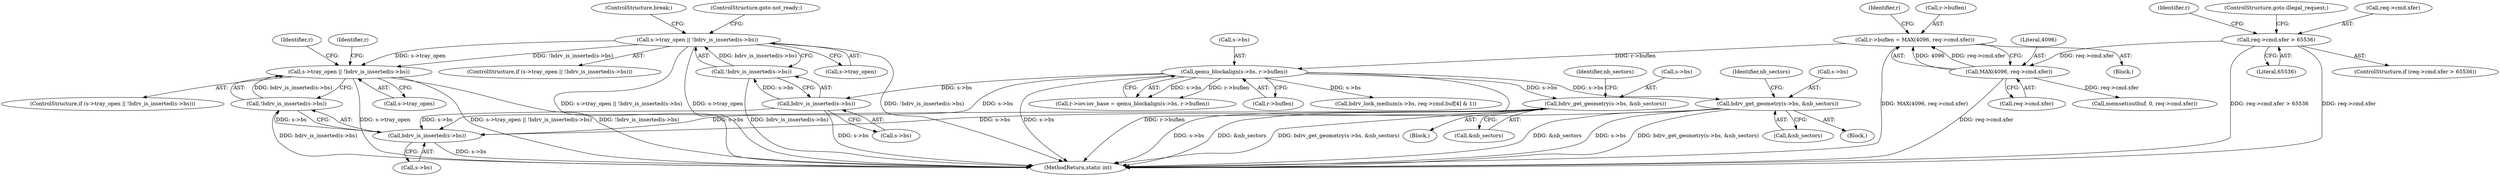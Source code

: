 digraph "0_qemu_7285477ab11831b1cf56e45878a89170dd06d9b9@API" {
"1000641" [label="(Call,s->tray_open || !bdrv_is_inserted(s->bs))"];
"1000197" [label="(Call,s->tray_open || !bdrv_is_inserted(s->bs))"];
"1000201" [label="(Call,!bdrv_is_inserted(s->bs))"];
"1000202" [label="(Call,bdrv_is_inserted(s->bs))"];
"1000172" [label="(Call,qemu_blockalign(s->bs, r->buflen))"];
"1000155" [label="(Call,r->buflen = MAX(4096, req->cmd.xfer))"];
"1000159" [label="(Call,MAX(4096, req->cmd.xfer))"];
"1000146" [label="(Call,req->cmd.xfer > 65536)"];
"1000645" [label="(Call,!bdrv_is_inserted(s->bs))"];
"1000646" [label="(Call,bdrv_is_inserted(s->bs))"];
"1000341" [label="(Call,bdrv_get_geometry(s->bs, &nb_sectors))"];
"1000470" [label="(Call,bdrv_get_geometry(s->bs, &nb_sectors))"];
"1000173" [label="(Call,s->bs)"];
"1000161" [label="(Call,req->cmd.xfer)"];
"1000194" [label="(Block,)"];
"1000646" [label="(Call,bdrv_is_inserted(s->bs))"];
"1000156" [label="(Call,r->buflen)"];
"1000682" [label="(MethodReturn,static int)"];
"1000645" [label="(Call,!bdrv_is_inserted(s->bs))"];
"1000641" [label="(Call,s->tray_open || !bdrv_is_inserted(s->bs))"];
"1000203" [label="(Call,s->bs)"];
"1000342" [label="(Call,s->bs)"];
"1000155" [label="(Call,r->buflen = MAX(4096, req->cmd.xfer))"];
"1000166" [label="(Call,r->iov.iov_base = qemu_blockalign(s->bs, r->buflen))"];
"1000642" [label="(Call,s->tray_open)"];
"1000152" [label="(Literal,65536)"];
"1000640" [label="(ControlStructure,if (s->tray_open || !bdrv_is_inserted(s->bs)))"];
"1000459" [label="(Block,)"];
"1000159" [label="(Call,MAX(4096, req->cmd.xfer))"];
"1000198" [label="(Call,s->tray_open)"];
"1000647" [label="(Call,s->bs)"];
"1000145" [label="(ControlStructure,if (req->cmd.xfer > 65536))"];
"1000157" [label="(Identifier,r)"];
"1000197" [label="(Call,s->tray_open || !bdrv_is_inserted(s->bs))"];
"1000341" [label="(Call,bdrv_get_geometry(s->bs, &nb_sectors))"];
"1000144" [label="(Block,)"];
"1000345" [label="(Call,&nb_sectors)"];
"1000201" [label="(Call,!bdrv_is_inserted(s->bs))"];
"1000176" [label="(Call,r->buflen)"];
"1000478" [label="(Identifier,nb_sectors)"];
"1000658" [label="(Identifier,r)"];
"1000146" [label="(Call,req->cmd.xfer > 65536)"];
"1000206" [label="(ControlStructure,goto not_ready;)"];
"1000196" [label="(ControlStructure,if (s->tray_open || !bdrv_is_inserted(s->bs)))"];
"1000349" [label="(Identifier,nb_sectors)"];
"1000154" [label="(ControlStructure,goto illegal_request;)"];
"1000470" [label="(Call,bdrv_get_geometry(s->bs, &nb_sectors))"];
"1000172" [label="(Call,qemu_blockalign(s->bs, r->buflen))"];
"1000160" [label="(Literal,4096)"];
"1000462" [label="(Call,memset(outbuf, 0, req->cmd.xfer))"];
"1000322" [label="(Call,bdrv_lock_medium(s->bs, req->cmd.buf[4] & 1))"];
"1000202" [label="(Call,bdrv_is_inserted(s->bs))"];
"1000147" [label="(Call,req->cmd.xfer)"];
"1000474" [label="(Call,&nb_sectors)"];
"1000471" [label="(Call,s->bs)"];
"1000652" [label="(Identifier,r)"];
"1000207" [label="(ControlStructure,break;)"];
"1000169" [label="(Identifier,r)"];
"1000641" -> "1000640"  [label="AST: "];
"1000641" -> "1000642"  [label="CFG: "];
"1000641" -> "1000645"  [label="CFG: "];
"1000642" -> "1000641"  [label="AST: "];
"1000645" -> "1000641"  [label="AST: "];
"1000652" -> "1000641"  [label="CFG: "];
"1000658" -> "1000641"  [label="CFG: "];
"1000641" -> "1000682"  [label="DDG: s->tray_open || !bdrv_is_inserted(s->bs)"];
"1000641" -> "1000682"  [label="DDG: !bdrv_is_inserted(s->bs)"];
"1000641" -> "1000682"  [label="DDG: s->tray_open"];
"1000197" -> "1000641"  [label="DDG: s->tray_open"];
"1000197" -> "1000641"  [label="DDG: !bdrv_is_inserted(s->bs)"];
"1000645" -> "1000641"  [label="DDG: bdrv_is_inserted(s->bs)"];
"1000197" -> "1000196"  [label="AST: "];
"1000197" -> "1000198"  [label="CFG: "];
"1000197" -> "1000201"  [label="CFG: "];
"1000198" -> "1000197"  [label="AST: "];
"1000201" -> "1000197"  [label="AST: "];
"1000206" -> "1000197"  [label="CFG: "];
"1000207" -> "1000197"  [label="CFG: "];
"1000197" -> "1000682"  [label="DDG: !bdrv_is_inserted(s->bs)"];
"1000197" -> "1000682"  [label="DDG: s->tray_open || !bdrv_is_inserted(s->bs)"];
"1000197" -> "1000682"  [label="DDG: s->tray_open"];
"1000201" -> "1000197"  [label="DDG: bdrv_is_inserted(s->bs)"];
"1000201" -> "1000202"  [label="CFG: "];
"1000202" -> "1000201"  [label="AST: "];
"1000201" -> "1000682"  [label="DDG: bdrv_is_inserted(s->bs)"];
"1000202" -> "1000201"  [label="DDG: s->bs"];
"1000202" -> "1000203"  [label="CFG: "];
"1000203" -> "1000202"  [label="AST: "];
"1000202" -> "1000682"  [label="DDG: s->bs"];
"1000172" -> "1000202"  [label="DDG: s->bs"];
"1000202" -> "1000646"  [label="DDG: s->bs"];
"1000172" -> "1000166"  [label="AST: "];
"1000172" -> "1000176"  [label="CFG: "];
"1000173" -> "1000172"  [label="AST: "];
"1000176" -> "1000172"  [label="AST: "];
"1000166" -> "1000172"  [label="CFG: "];
"1000172" -> "1000682"  [label="DDG: r->buflen"];
"1000172" -> "1000682"  [label="DDG: s->bs"];
"1000172" -> "1000166"  [label="DDG: s->bs"];
"1000172" -> "1000166"  [label="DDG: r->buflen"];
"1000155" -> "1000172"  [label="DDG: r->buflen"];
"1000172" -> "1000322"  [label="DDG: s->bs"];
"1000172" -> "1000341"  [label="DDG: s->bs"];
"1000172" -> "1000470"  [label="DDG: s->bs"];
"1000172" -> "1000646"  [label="DDG: s->bs"];
"1000155" -> "1000144"  [label="AST: "];
"1000155" -> "1000159"  [label="CFG: "];
"1000156" -> "1000155"  [label="AST: "];
"1000159" -> "1000155"  [label="AST: "];
"1000169" -> "1000155"  [label="CFG: "];
"1000155" -> "1000682"  [label="DDG: MAX(4096, req->cmd.xfer)"];
"1000159" -> "1000155"  [label="DDG: 4096"];
"1000159" -> "1000155"  [label="DDG: req->cmd.xfer"];
"1000159" -> "1000161"  [label="CFG: "];
"1000160" -> "1000159"  [label="AST: "];
"1000161" -> "1000159"  [label="AST: "];
"1000159" -> "1000682"  [label="DDG: req->cmd.xfer"];
"1000146" -> "1000159"  [label="DDG: req->cmd.xfer"];
"1000159" -> "1000462"  [label="DDG: req->cmd.xfer"];
"1000146" -> "1000145"  [label="AST: "];
"1000146" -> "1000152"  [label="CFG: "];
"1000147" -> "1000146"  [label="AST: "];
"1000152" -> "1000146"  [label="AST: "];
"1000154" -> "1000146"  [label="CFG: "];
"1000157" -> "1000146"  [label="CFG: "];
"1000146" -> "1000682"  [label="DDG: req->cmd.xfer > 65536"];
"1000146" -> "1000682"  [label="DDG: req->cmd.xfer"];
"1000645" -> "1000646"  [label="CFG: "];
"1000646" -> "1000645"  [label="AST: "];
"1000645" -> "1000682"  [label="DDG: bdrv_is_inserted(s->bs)"];
"1000646" -> "1000645"  [label="DDG: s->bs"];
"1000646" -> "1000647"  [label="CFG: "];
"1000647" -> "1000646"  [label="AST: "];
"1000646" -> "1000682"  [label="DDG: s->bs"];
"1000341" -> "1000646"  [label="DDG: s->bs"];
"1000470" -> "1000646"  [label="DDG: s->bs"];
"1000341" -> "1000194"  [label="AST: "];
"1000341" -> "1000345"  [label="CFG: "];
"1000342" -> "1000341"  [label="AST: "];
"1000345" -> "1000341"  [label="AST: "];
"1000349" -> "1000341"  [label="CFG: "];
"1000341" -> "1000682"  [label="DDG: s->bs"];
"1000341" -> "1000682"  [label="DDG: &nb_sectors"];
"1000341" -> "1000682"  [label="DDG: bdrv_get_geometry(s->bs, &nb_sectors)"];
"1000470" -> "1000459"  [label="AST: "];
"1000470" -> "1000474"  [label="CFG: "];
"1000471" -> "1000470"  [label="AST: "];
"1000474" -> "1000470"  [label="AST: "];
"1000478" -> "1000470"  [label="CFG: "];
"1000470" -> "1000682"  [label="DDG: &nb_sectors"];
"1000470" -> "1000682"  [label="DDG: s->bs"];
"1000470" -> "1000682"  [label="DDG: bdrv_get_geometry(s->bs, &nb_sectors)"];
}

